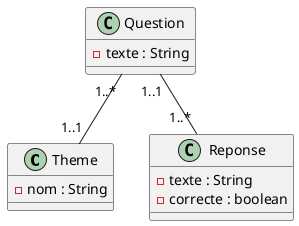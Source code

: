 @startuml

class Theme {

  - nom : String
}
class Question {
  - texte : String
}
class Reponse {
  - texte : String
  - correcte : boolean
}
Question  "1..*" -- "1..1" Theme
Question "1..1" -- "1..*" Reponse
@enduml
